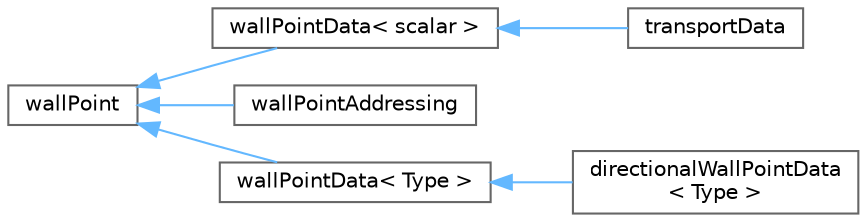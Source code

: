 digraph "Graphical Class Hierarchy"
{
 // LATEX_PDF_SIZE
  bgcolor="transparent";
  edge [fontname=Helvetica,fontsize=10,labelfontname=Helvetica,labelfontsize=10];
  node [fontname=Helvetica,fontsize=10,shape=box,height=0.2,width=0.4];
  rankdir="LR";
  Node0 [id="Node000000",label="wallPoint",height=0.2,width=0.4,color="grey40", fillcolor="white", style="filled",URL="$classFoam_1_1wallPoint.html",tooltip="Holds information regarding nearest wall point. Used in wall distance calculation."];
  Node0 -> Node1 [id="edge5711_Node000000_Node000001",dir="back",color="steelblue1",style="solid",tooltip=" "];
  Node1 [id="Node000001",label="wallPointData\< scalar \>",height=0.2,width=0.4,color="grey40", fillcolor="white", style="filled",URL="$classFoam_1_1wallPointData.html",tooltip=" "];
  Node1 -> Node2 [id="edge5712_Node000001_Node000002",dir="back",color="steelblue1",style="solid",tooltip=" "];
  Node2 [id="Node000002",label="transportData",height=0.2,width=0.4,color="grey40", fillcolor="white", style="filled",URL="$classFoam_1_1transportData.html",tooltip="Holds information (coordinate and distance). Walks out 0.5*distance."];
  Node0 -> Node3 [id="edge5713_Node000000_Node000003",dir="back",color="steelblue1",style="solid",tooltip=" "];
  Node3 [id="Node000003",label="wallPointAddressing",height=0.2,width=0.4,color="grey40", fillcolor="white", style="filled",URL="$classFoam_1_1wallPointAddressing.html",tooltip="Holds information (coordinate and origin) regarding nearest wall point."];
  Node0 -> Node4 [id="edge5714_Node000000_Node000004",dir="back",color="steelblue1",style="solid",tooltip=" "];
  Node4 [id="Node000004",label="wallPointData\< Type \>",height=0.2,width=0.4,color="grey40", fillcolor="white", style="filled",URL="$classFoam_1_1wallPointData.html",tooltip="Holds information (coordinate and normal) regarding nearest wall point."];
  Node4 -> Node5 [id="edge5715_Node000004_Node000005",dir="back",color="steelblue1",style="solid",tooltip=" "];
  Node5 [id="Node000005",label="directionalWallPointData\l\< Type \>",height=0.2,width=0.4,color="grey40", fillcolor="white", style="filled",URL="$classFoam_1_1directionalWallPointData.html",tooltip="Holds information (coordinate and normal) regarding the nearest wall point."];
}
